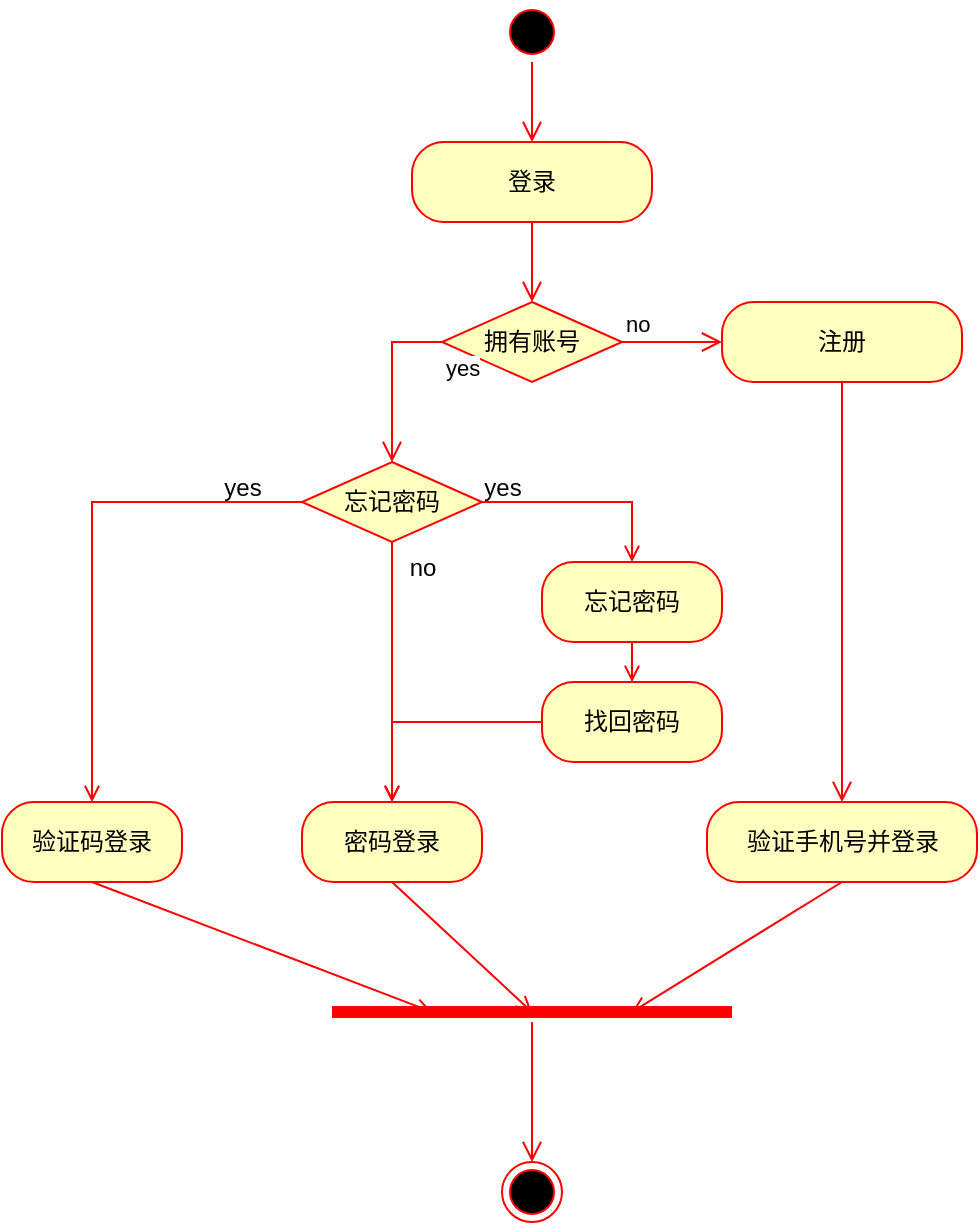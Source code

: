 <mxfile version="21.2.1" type="device">
  <diagram name="Page-1" id="58cdce13-f638-feb5-8d6f-7d28b1aa9fa0">
    <mxGraphModel dx="1182" dy="683" grid="1" gridSize="10" guides="1" tooltips="1" connect="1" arrows="1" fold="1" page="1" pageScale="1" pageWidth="1100" pageHeight="850" background="#ffffff" math="0" shadow="0">
      <root>
        <mxCell id="0" />
        <mxCell id="1" parent="0" />
        <mxCell id="DSsBK9D_97rAYXlxRygL-1" value="" style="ellipse;html=1;shape=startState;fillColor=#000000;strokeColor=#ff0000;" parent="1" vertex="1">
          <mxGeometry x="510" y="40" width="30" height="30" as="geometry" />
        </mxCell>
        <mxCell id="DSsBK9D_97rAYXlxRygL-2" value="" style="edgeStyle=orthogonalEdgeStyle;html=1;verticalAlign=bottom;endArrow=open;endSize=8;strokeColor=#ff0000;rounded=0;entryX=0.5;entryY=0;entryDx=0;entryDy=0;" parent="1" source="DSsBK9D_97rAYXlxRygL-1" target="DSsBK9D_97rAYXlxRygL-3" edge="1">
          <mxGeometry relative="1" as="geometry">
            <mxPoint x="525" y="110" as="targetPoint" />
          </mxGeometry>
        </mxCell>
        <mxCell id="DSsBK9D_97rAYXlxRygL-3" value="登录" style="rounded=1;whiteSpace=wrap;html=1;arcSize=40;fontColor=#000000;fillColor=#ffffc0;strokeColor=#ff0000;" parent="1" vertex="1">
          <mxGeometry x="465" y="110" width="120" height="40" as="geometry" />
        </mxCell>
        <mxCell id="DSsBK9D_97rAYXlxRygL-4" value="" style="edgeStyle=orthogonalEdgeStyle;html=1;verticalAlign=bottom;endArrow=open;endSize=8;strokeColor=#ff0000;rounded=0;" parent="1" source="DSsBK9D_97rAYXlxRygL-3" edge="1">
          <mxGeometry relative="1" as="geometry">
            <mxPoint x="525" y="190" as="targetPoint" />
          </mxGeometry>
        </mxCell>
        <mxCell id="DSsBK9D_97rAYXlxRygL-5" value="拥有账号" style="rhombus;whiteSpace=wrap;html=1;fontColor=#000000;fillColor=#ffffc0;strokeColor=#ff0000;" parent="1" vertex="1">
          <mxGeometry x="480" y="190" width="90" height="40" as="geometry" />
        </mxCell>
        <mxCell id="DSsBK9D_97rAYXlxRygL-6" value="no" style="edgeStyle=orthogonalEdgeStyle;html=1;align=left;verticalAlign=bottom;endArrow=open;endSize=8;strokeColor=#ff0000;rounded=0;" parent="1" source="DSsBK9D_97rAYXlxRygL-5" edge="1">
          <mxGeometry x="-1" relative="1" as="geometry">
            <mxPoint x="620" y="210" as="targetPoint" />
          </mxGeometry>
        </mxCell>
        <mxCell id="DSsBK9D_97rAYXlxRygL-7" value="yes" style="edgeStyle=orthogonalEdgeStyle;html=1;align=left;verticalAlign=top;endArrow=open;endSize=8;strokeColor=#FF0000;rounded=0;entryX=0.5;entryY=0;entryDx=0;entryDy=0;" parent="1" source="DSsBK9D_97rAYXlxRygL-5" target="DSsBK9D_97rAYXlxRygL-11" edge="1">
          <mxGeometry x="-1" relative="1" as="geometry">
            <mxPoint x="470" y="290" as="targetPoint" />
            <Array as="points">
              <mxPoint x="455" y="210" />
            </Array>
          </mxGeometry>
        </mxCell>
        <mxCell id="DSsBK9D_97rAYXlxRygL-9" value="注册" style="rounded=1;whiteSpace=wrap;html=1;arcSize=40;fontColor=#000000;fillColor=#ffffc0;strokeColor=#ff0000;" parent="1" vertex="1">
          <mxGeometry x="620" y="190" width="120" height="40" as="geometry" />
        </mxCell>
        <mxCell id="DSsBK9D_97rAYXlxRygL-10" value="" style="edgeStyle=orthogonalEdgeStyle;html=1;verticalAlign=bottom;endArrow=open;endSize=8;strokeColor=#ff0000;rounded=0;entryX=0.5;entryY=0;entryDx=0;entryDy=0;" parent="1" source="DSsBK9D_97rAYXlxRygL-9" target="DSsBK9D_97rAYXlxRygL-28" edge="1">
          <mxGeometry relative="1" as="geometry">
            <mxPoint x="680" y="290" as="targetPoint" />
          </mxGeometry>
        </mxCell>
        <mxCell id="DSsBK9D_97rAYXlxRygL-16" style="edgeStyle=orthogonalEdgeStyle;rounded=0;orthogonalLoop=1;jettySize=auto;html=1;entryX=0.5;entryY=0;entryDx=0;entryDy=0;strokeColor=#FF0000;endArrow=open;endFill=0;" parent="1" source="DSsBK9D_97rAYXlxRygL-11" target="DSsBK9D_97rAYXlxRygL-13" edge="1">
          <mxGeometry relative="1" as="geometry" />
        </mxCell>
        <mxCell id="DSsBK9D_97rAYXlxRygL-18" style="edgeStyle=orthogonalEdgeStyle;rounded=0;orthogonalLoop=1;jettySize=auto;html=1;exitX=1;exitY=0.5;exitDx=0;exitDy=0;entryX=0.5;entryY=0;entryDx=0;entryDy=0;strokeColor=#FF0000;endArrow=open;endFill=0;" parent="1" source="DSsBK9D_97rAYXlxRygL-11" target="DSsBK9D_97rAYXlxRygL-14" edge="1">
          <mxGeometry relative="1" as="geometry" />
        </mxCell>
        <mxCell id="DSsBK9D_97rAYXlxRygL-21" style="edgeStyle=orthogonalEdgeStyle;rounded=0;orthogonalLoop=1;jettySize=auto;html=1;entryX=0.5;entryY=0;entryDx=0;entryDy=0;strokeColor=#FF0000;endArrow=open;endFill=0;" parent="1" source="DSsBK9D_97rAYXlxRygL-11" target="DSsBK9D_97rAYXlxRygL-12" edge="1">
          <mxGeometry relative="1" as="geometry" />
        </mxCell>
        <mxCell id="DSsBK9D_97rAYXlxRygL-11" value="忘记密码" style="rhombus;whiteSpace=wrap;html=1;fontColor=#000000;fillColor=#ffffc0;strokeColor=#ff0000;" parent="1" vertex="1">
          <mxGeometry x="410" y="270" width="90" height="40" as="geometry" />
        </mxCell>
        <mxCell id="DSsBK9D_97rAYXlxRygL-12" value="验证码登录" style="rounded=1;whiteSpace=wrap;html=1;arcSize=40;fontColor=#000000;fillColor=#ffffc0;strokeColor=#ff0000;" parent="1" vertex="1">
          <mxGeometry x="260" y="440" width="90" height="40" as="geometry" />
        </mxCell>
        <mxCell id="DSsBK9D_97rAYXlxRygL-13" value="密码登录" style="rounded=1;whiteSpace=wrap;html=1;arcSize=40;fontColor=#000000;fillColor=#ffffc0;strokeColor=#ff0000;" parent="1" vertex="1">
          <mxGeometry x="410" y="440" width="90" height="40" as="geometry" />
        </mxCell>
        <mxCell id="DSsBK9D_97rAYXlxRygL-20" style="edgeStyle=orthogonalEdgeStyle;rounded=0;orthogonalLoop=1;jettySize=auto;html=1;entryX=0.5;entryY=0;entryDx=0;entryDy=0;strokeColor=#FF0000;endArrow=open;endFill=0;" parent="1" source="DSsBK9D_97rAYXlxRygL-14" target="DSsBK9D_97rAYXlxRygL-15" edge="1">
          <mxGeometry relative="1" as="geometry" />
        </mxCell>
        <mxCell id="DSsBK9D_97rAYXlxRygL-14" value="忘记密码" style="rounded=1;whiteSpace=wrap;html=1;arcSize=40;fontColor=#000000;fillColor=#ffffc0;strokeColor=#ff0000;" parent="1" vertex="1">
          <mxGeometry x="530" y="320" width="90" height="40" as="geometry" />
        </mxCell>
        <mxCell id="DSsBK9D_97rAYXlxRygL-23" style="edgeStyle=orthogonalEdgeStyle;rounded=0;orthogonalLoop=1;jettySize=auto;html=1;entryX=0.5;entryY=0;entryDx=0;entryDy=0;strokeColor=#FF0000;endArrow=open;endFill=0;" parent="1" source="DSsBK9D_97rAYXlxRygL-15" target="DSsBK9D_97rAYXlxRygL-13" edge="1">
          <mxGeometry relative="1" as="geometry" />
        </mxCell>
        <mxCell id="DSsBK9D_97rAYXlxRygL-15" value="找回密码" style="rounded=1;whiteSpace=wrap;html=1;arcSize=40;fontColor=#000000;fillColor=#ffffc0;strokeColor=#ff0000;" parent="1" vertex="1">
          <mxGeometry x="530" y="380" width="90" height="40" as="geometry" />
        </mxCell>
        <mxCell id="DSsBK9D_97rAYXlxRygL-17" value="no" style="text;html=1;align=center;verticalAlign=middle;resizable=0;points=[];autosize=1;strokeColor=none;fillColor=none;" parent="1" vertex="1">
          <mxGeometry x="450" y="308" width="40" height="30" as="geometry" />
        </mxCell>
        <mxCell id="DSsBK9D_97rAYXlxRygL-19" value="yes" style="text;html=1;align=center;verticalAlign=middle;resizable=0;points=[];autosize=1;strokeColor=none;fillColor=none;" parent="1" vertex="1">
          <mxGeometry x="490" y="268" width="40" height="30" as="geometry" />
        </mxCell>
        <mxCell id="DSsBK9D_97rAYXlxRygL-22" value="yes" style="text;html=1;align=center;verticalAlign=middle;resizable=0;points=[];autosize=1;strokeColor=none;fillColor=none;" parent="1" vertex="1">
          <mxGeometry x="360" y="268" width="40" height="30" as="geometry" />
        </mxCell>
        <mxCell id="DSsBK9D_97rAYXlxRygL-24" value="" style="shape=line;html=1;strokeWidth=6;strokeColor=#ff0000;" parent="1" vertex="1">
          <mxGeometry x="425" y="540" width="200" height="10" as="geometry" />
        </mxCell>
        <mxCell id="DSsBK9D_97rAYXlxRygL-25" value="" style="edgeStyle=orthogonalEdgeStyle;html=1;verticalAlign=bottom;endArrow=open;endSize=8;strokeColor=#ff0000;rounded=0;entryX=0.5;entryY=0;entryDx=0;entryDy=0;" parent="1" source="DSsBK9D_97rAYXlxRygL-24" target="DSsBK9D_97rAYXlxRygL-27" edge="1">
          <mxGeometry relative="1" as="geometry">
            <mxPoint x="395" y="600" as="targetPoint" />
          </mxGeometry>
        </mxCell>
        <mxCell id="DSsBK9D_97rAYXlxRygL-27" value="" style="ellipse;html=1;shape=endState;fillColor=#000000;strokeColor=#ff0000;" parent="1" vertex="1">
          <mxGeometry x="510" y="620" width="30" height="30" as="geometry" />
        </mxCell>
        <mxCell id="DSsBK9D_97rAYXlxRygL-28" value="验证手机号并登录" style="rounded=1;whiteSpace=wrap;html=1;arcSize=40;fontColor=#000000;fillColor=#ffffc0;strokeColor=#ff0000;" parent="1" vertex="1">
          <mxGeometry x="612.5" y="440" width="135" height="40" as="geometry" />
        </mxCell>
        <mxCell id="DSsBK9D_97rAYXlxRygL-29" value="" style="endArrow=open;html=1;rounded=0;exitX=0.5;exitY=1;exitDx=0;exitDy=0;entryX=0.25;entryY=0.5;entryDx=0;entryDy=0;entryPerimeter=0;strokeColor=#FF0000;endFill=0;" parent="1" source="DSsBK9D_97rAYXlxRygL-12" target="DSsBK9D_97rAYXlxRygL-24" edge="1">
          <mxGeometry width="50" height="50" relative="1" as="geometry">
            <mxPoint x="440" y="370" as="sourcePoint" />
            <mxPoint x="490" y="320" as="targetPoint" />
          </mxGeometry>
        </mxCell>
        <mxCell id="DSsBK9D_97rAYXlxRygL-30" value="" style="endArrow=open;html=1;rounded=0;exitX=0.5;exitY=1;exitDx=0;exitDy=0;entryX=0.5;entryY=0.503;entryDx=0;entryDy=0;entryPerimeter=0;strokeColor=#FF0000;endFill=0;" parent="1" source="DSsBK9D_97rAYXlxRygL-13" target="DSsBK9D_97rAYXlxRygL-24" edge="1">
          <mxGeometry width="50" height="50" relative="1" as="geometry">
            <mxPoint x="315" y="490" as="sourcePoint" />
            <mxPoint x="485" y="555" as="targetPoint" />
          </mxGeometry>
        </mxCell>
        <mxCell id="DSsBK9D_97rAYXlxRygL-31" value="" style="endArrow=open;html=1;rounded=0;exitX=0.5;exitY=1;exitDx=0;exitDy=0;entryX=0.75;entryY=0.5;entryDx=0;entryDy=0;entryPerimeter=0;strokeColor=#FF0000;endFill=0;" parent="1" source="DSsBK9D_97rAYXlxRygL-28" target="DSsBK9D_97rAYXlxRygL-24" edge="1">
          <mxGeometry width="50" height="50" relative="1" as="geometry">
            <mxPoint x="325" y="500" as="sourcePoint" />
            <mxPoint x="495" y="565" as="targetPoint" />
          </mxGeometry>
        </mxCell>
      </root>
    </mxGraphModel>
  </diagram>
</mxfile>
